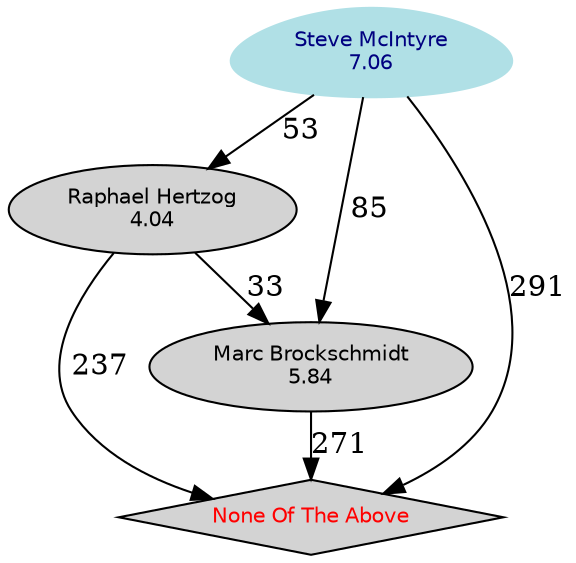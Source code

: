 digraph Results {
  ranksep=0.25;
 "Steve McIntyre\n7.06" [ style="filled" , color="powderblue", shape=egg, fontcolor="NavyBlue", fontname="Helvetica", fontsize=10  ];
 "Steve McIntyre\n7.06" -> "Raphael Hertzog\n4.04" [ label="53" ];
 "Steve McIntyre\n7.06" -> "Marc Brockschmidt\n5.84" [ label="85" ];
 "Steve McIntyre\n7.06" -> "None Of The Above" [ label="291" ];
 "Raphael Hertzog\n4.04" [ style="filled" , fontname="Helvetica", fontsize=10  ];
 "Raphael Hertzog\n4.04" -> "Marc Brockschmidt\n5.84" [ label="33" ];
 "Raphael Hertzog\n4.04" -> "None Of The Above" [ label="237" ];
 "Marc Brockschmidt\n5.84" [ style="filled" , fontname="Helvetica", fontsize=10  ];
 "Marc Brockschmidt\n5.84" -> "None Of The Above" [ label="271" ];
 "None Of The Above" [ style="filled" , shape=diamond, fontcolor="Red", fontname="Helvetica", fontsize=10  ];
}
